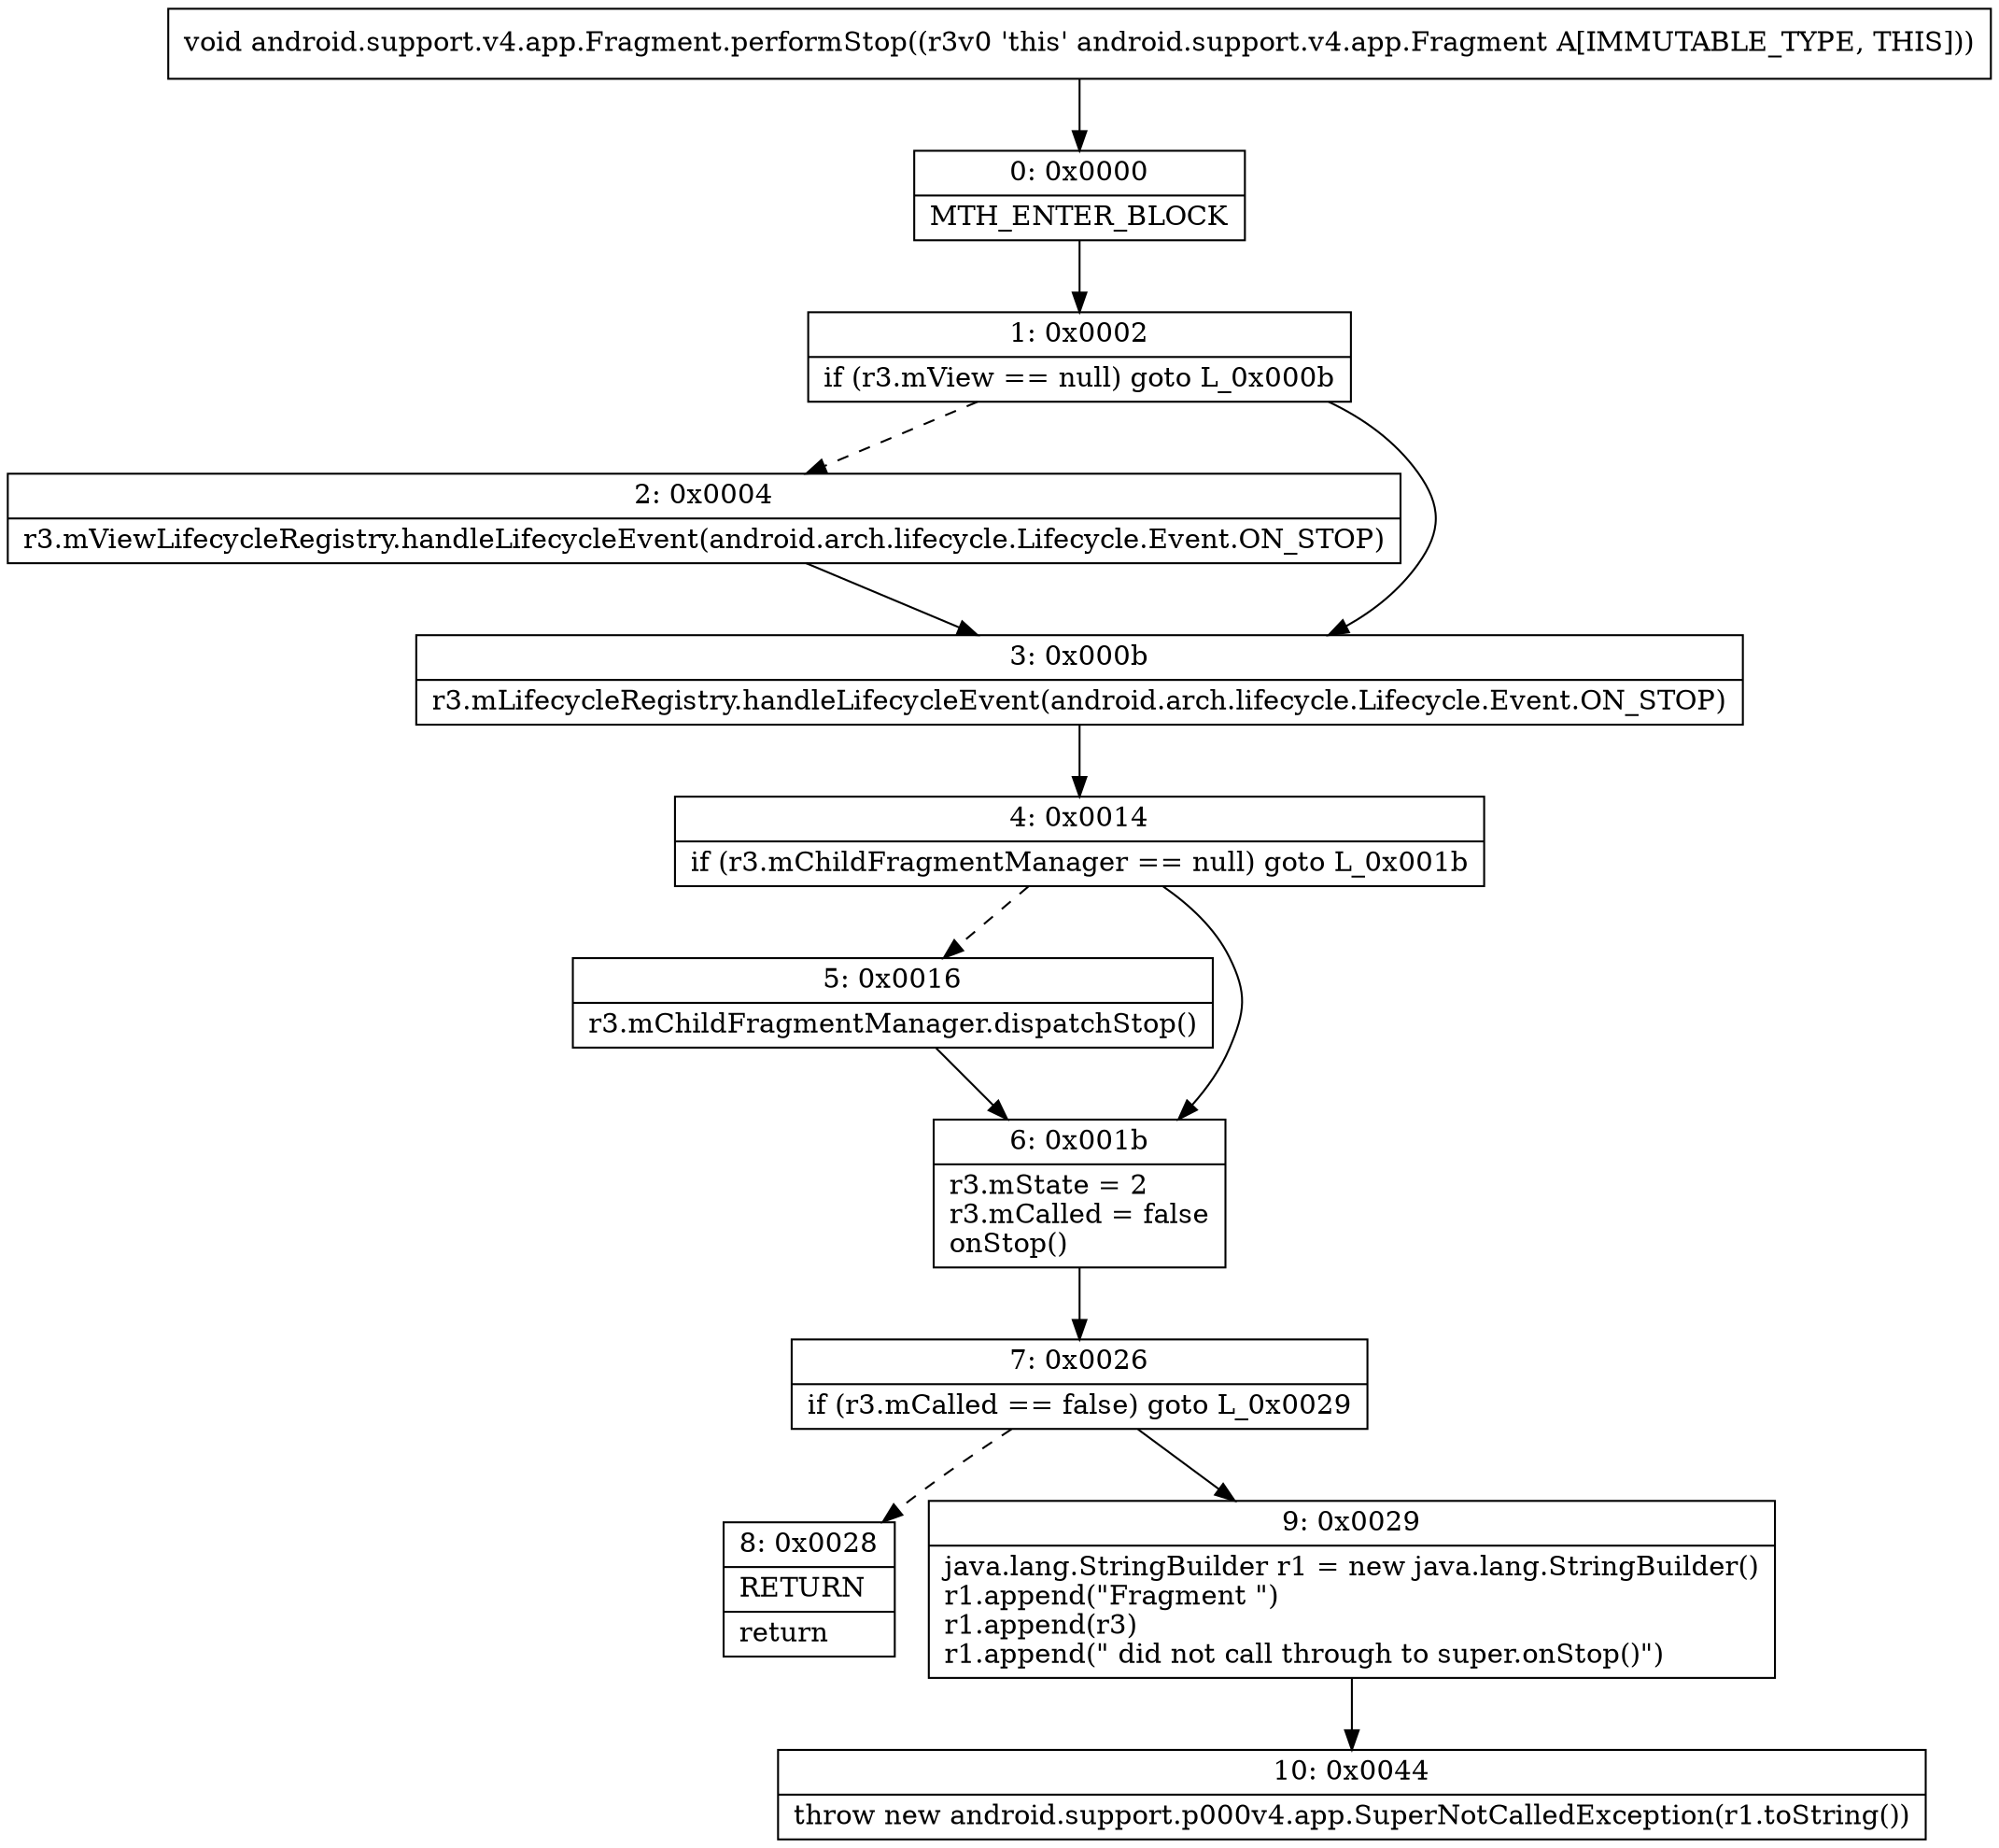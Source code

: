 digraph "CFG forandroid.support.v4.app.Fragment.performStop()V" {
Node_0 [shape=record,label="{0\:\ 0x0000|MTH_ENTER_BLOCK\l}"];
Node_1 [shape=record,label="{1\:\ 0x0002|if (r3.mView == null) goto L_0x000b\l}"];
Node_2 [shape=record,label="{2\:\ 0x0004|r3.mViewLifecycleRegistry.handleLifecycleEvent(android.arch.lifecycle.Lifecycle.Event.ON_STOP)\l}"];
Node_3 [shape=record,label="{3\:\ 0x000b|r3.mLifecycleRegistry.handleLifecycleEvent(android.arch.lifecycle.Lifecycle.Event.ON_STOP)\l}"];
Node_4 [shape=record,label="{4\:\ 0x0014|if (r3.mChildFragmentManager == null) goto L_0x001b\l}"];
Node_5 [shape=record,label="{5\:\ 0x0016|r3.mChildFragmentManager.dispatchStop()\l}"];
Node_6 [shape=record,label="{6\:\ 0x001b|r3.mState = 2\lr3.mCalled = false\lonStop()\l}"];
Node_7 [shape=record,label="{7\:\ 0x0026|if (r3.mCalled == false) goto L_0x0029\l}"];
Node_8 [shape=record,label="{8\:\ 0x0028|RETURN\l|return\l}"];
Node_9 [shape=record,label="{9\:\ 0x0029|java.lang.StringBuilder r1 = new java.lang.StringBuilder()\lr1.append(\"Fragment \")\lr1.append(r3)\lr1.append(\" did not call through to super.onStop()\")\l}"];
Node_10 [shape=record,label="{10\:\ 0x0044|throw new android.support.p000v4.app.SuperNotCalledException(r1.toString())\l}"];
MethodNode[shape=record,label="{void android.support.v4.app.Fragment.performStop((r3v0 'this' android.support.v4.app.Fragment A[IMMUTABLE_TYPE, THIS])) }"];
MethodNode -> Node_0;
Node_0 -> Node_1;
Node_1 -> Node_2[style=dashed];
Node_1 -> Node_3;
Node_2 -> Node_3;
Node_3 -> Node_4;
Node_4 -> Node_5[style=dashed];
Node_4 -> Node_6;
Node_5 -> Node_6;
Node_6 -> Node_7;
Node_7 -> Node_8[style=dashed];
Node_7 -> Node_9;
Node_9 -> Node_10;
}


